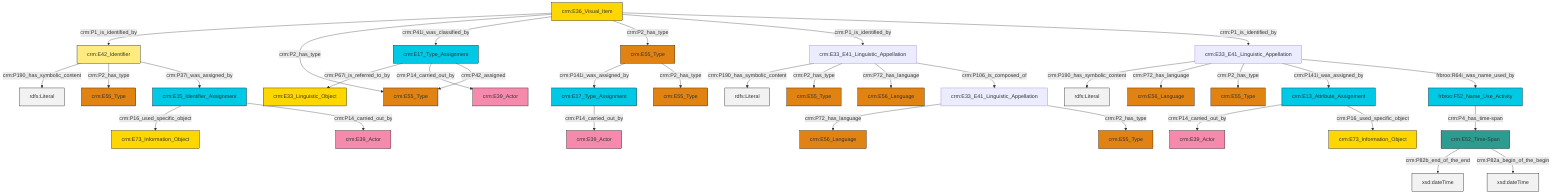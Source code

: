 graph TD
classDef Literal fill:#f2f2f2,stroke:#000000;
classDef CRM_Entity fill:#FFFFFF,stroke:#000000;
classDef Temporal_Entity fill:#00C9E6, stroke:#000000;
classDef Type fill:#E18312, stroke:#000000;
classDef Time-Span fill:#2C9C91, stroke:#000000;
classDef Appellation fill:#FFEB7F, stroke:#000000;
classDef Place fill:#008836, stroke:#000000;
classDef Persistent_Item fill:#B266B2, stroke:#000000;
classDef Conceptual_Object fill:#FFD700, stroke:#000000;
classDef Physical_Thing fill:#D2B48C, stroke:#000000;
classDef Actor fill:#f58aad, stroke:#000000;
classDef PC_Classes fill:#4ce600, stroke:#000000;
classDef Multi fill:#cccccc,stroke:#000000;

0["crm:E33_E41_Linguistic_Appellation"]:::Default -->|crm:P190_has_symbolic_content| 1[rdfs:Literal]:::Literal
2["crm:E33_E41_Linguistic_Appellation"]:::Default -->|crm:P190_has_symbolic_content| 3[rdfs:Literal]:::Literal
6["crm:E36_Visual_Item"]:::Conceptual_Object -->|crm:P1_is_identified_by| 7["crm:E42_Identifier"]:::Appellation
0["crm:E33_E41_Linguistic_Appellation"]:::Default -->|crm:P72_has_language| 8["crm:E56_Language"]:::Type
7["crm:E42_Identifier"]:::Appellation -->|crm:P190_has_symbolic_content| 9[rdfs:Literal]:::Literal
12["crm:E55_Type"]:::Type -->|crm:P141i_was_assigned_by| 4["crm:E17_Type_Assignment"]:::Temporal_Entity
0["crm:E33_E41_Linguistic_Appellation"]:::Default -->|crm:P2_has_type| 13["crm:E55_Type"]:::Type
4["crm:E17_Type_Assignment"]:::Temporal_Entity -->|crm:P14_carried_out_by| 15["crm:E39_Actor"]:::Actor
6["crm:E36_Visual_Item"]:::Conceptual_Object -->|crm:P2_has_type| 16["crm:E55_Type"]:::Type
19["crm:E13_Attribute_Assignment"]:::Temporal_Entity -->|crm:P14_carried_out_by| 20["crm:E39_Actor"]:::Actor
25["crm:E52_Time-Span"]:::Time-Span -->|crm:P82b_end_of_the_end| 26[xsd:dateTime]:::Literal
6["crm:E36_Visual_Item"]:::Conceptual_Object -->|crm:P41i_was_classified_by| 29["crm:E17_Type_Assignment"]:::Temporal_Entity
25["crm:E52_Time-Span"]:::Time-Span -->|crm:P82a_begin_of_the_begin| 30[xsd:dateTime]:::Literal
0["crm:E33_E41_Linguistic_Appellation"]:::Default -->|crm:P141i_was_assigned_by| 19["crm:E13_Attribute_Assignment"]:::Temporal_Entity
40["crm:E15_Identifier_Assignment"]:::Temporal_Entity -->|crm:P16_used_specific_object| 27["crm:E73_Information_Object"]:::Conceptual_Object
2["crm:E33_E41_Linguistic_Appellation"]:::Default -->|crm:P2_has_type| 36["crm:E55_Type"]:::Type
40["crm:E15_Identifier_Assignment"]:::Temporal_Entity -->|crm:P14_carried_out_by| 38["crm:E39_Actor"]:::Actor
6["crm:E36_Visual_Item"]:::Conceptual_Object -->|crm:P2_has_type| 12["crm:E55_Type"]:::Type
29["crm:E17_Type_Assignment"]:::Temporal_Entity -->|crm:P67i_is_referred_to_by| 23["crm:E33_Linguistic_Object"]:::Conceptual_Object
7["crm:E42_Identifier"]:::Appellation -->|crm:P2_has_type| 31["crm:E55_Type"]:::Type
2["crm:E33_E41_Linguistic_Appellation"]:::Default -->|crm:P72_has_language| 44["crm:E56_Language"]:::Type
7["crm:E42_Identifier"]:::Appellation -->|crm:P37i_was_assigned_by| 40["crm:E15_Identifier_Assignment"]:::Temporal_Entity
29["crm:E17_Type_Assignment"]:::Temporal_Entity -->|crm:P14_carried_out_by| 51["crm:E39_Actor"]:::Actor
19["crm:E13_Attribute_Assignment"]:::Temporal_Entity -->|crm:P16_used_specific_object| 53["crm:E73_Information_Object"]:::Conceptual_Object
6["crm:E36_Visual_Item"]:::Conceptual_Object -->|crm:P1_is_identified_by| 2["crm:E33_E41_Linguistic_Appellation"]:::Default
6["crm:E36_Visual_Item"]:::Conceptual_Object -->|crm:P1_is_identified_by| 0["crm:E33_E41_Linguistic_Appellation"]:::Default
12["crm:E55_Type"]:::Type -->|crm:P2_has_type| 10["crm:E55_Type"]:::Type
17["frbroo:F52_Name_Use_Activity"]:::Temporal_Entity -->|crm:P4_has_time-span| 25["crm:E52_Time-Span"]:::Time-Span
0["crm:E33_E41_Linguistic_Appellation"]:::Default -->|frbroo:R64i_was_name_used_by| 17["frbroo:F52_Name_Use_Activity"]:::Temporal_Entity
29["crm:E17_Type_Assignment"]:::Temporal_Entity -->|crm:P42_assigned| 16["crm:E55_Type"]:::Type
2["crm:E33_E41_Linguistic_Appellation"]:::Default -->|crm:P106_is_composed_of| 33["crm:E33_E41_Linguistic_Appellation"]:::Default
33["crm:E33_E41_Linguistic_Appellation"]:::Default -->|crm:P72_has_language| 21["crm:E56_Language"]:::Type
33["crm:E33_E41_Linguistic_Appellation"]:::Default -->|crm:P2_has_type| 55["crm:E55_Type"]:::Type